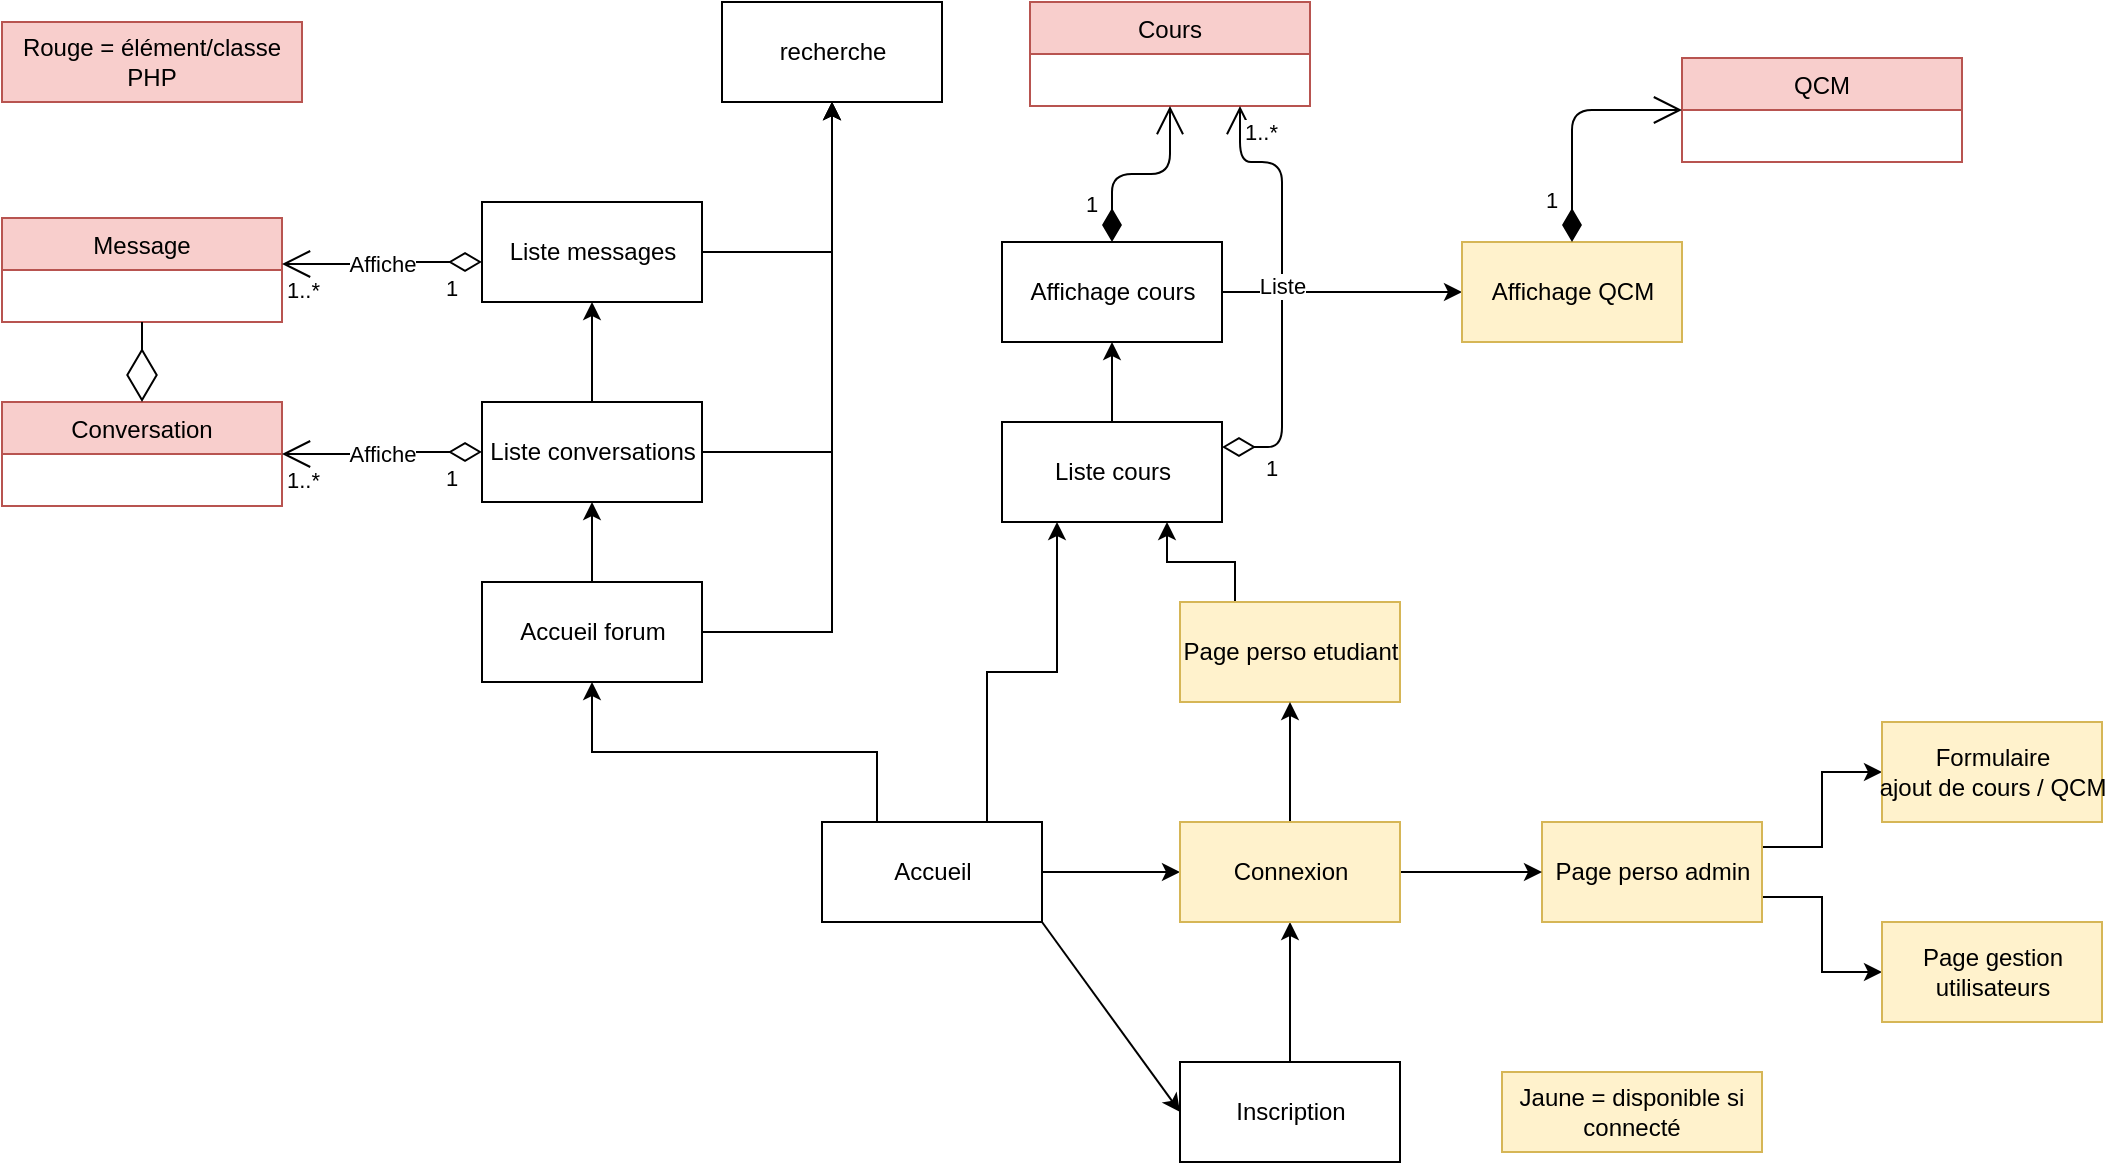 <mxfile version="14.1.8" type="device"><diagram id="cuMOFNKOGwLlu7RJDLHL" name="Page-1"><mxGraphModel dx="1851" dy="1761" grid="1" gridSize="10" guides="1" tooltips="1" connect="1" arrows="1" fold="1" page="1" pageScale="1" pageWidth="827" pageHeight="1169" math="0" shadow="0"><root><mxCell id="0"/><mxCell id="1" parent="0"/><mxCell id="-OxOjpYNlgP6P-y8uiHE-9" style="edgeStyle=orthogonalEdgeStyle;rounded=0;orthogonalLoop=1;jettySize=auto;html=1;exitX=0.75;exitY=0;exitDx=0;exitDy=0;entryX=0.25;entryY=1;entryDx=0;entryDy=0;" parent="1" source="62p78KWy2ISBlU_11ku2-1" target="62p78KWy2ISBlU_11ku2-6" edge="1"><mxGeometry relative="1" as="geometry"/></mxCell><mxCell id="-OxOjpYNlgP6P-y8uiHE-13" style="edgeStyle=orthogonalEdgeStyle;rounded=0;orthogonalLoop=1;jettySize=auto;html=1;exitX=0.25;exitY=0;exitDx=0;exitDy=0;entryX=0.5;entryY=1;entryDx=0;entryDy=0;" parent="1" source="62p78KWy2ISBlU_11ku2-1" target="62p78KWy2ISBlU_11ku2-5" edge="1"><mxGeometry relative="1" as="geometry"/></mxCell><mxCell id="62p78KWy2ISBlU_11ku2-1" value="Accueil&lt;br&gt;" style="html=1;" parent="1" vertex="1"><mxGeometry x="240" y="270" width="110" height="50" as="geometry"/></mxCell><mxCell id="-OxOjpYNlgP6P-y8uiHE-19" style="edgeStyle=orthogonalEdgeStyle;rounded=0;orthogonalLoop=1;jettySize=auto;html=1;exitX=0.25;exitY=0;exitDx=0;exitDy=0;entryX=0.75;entryY=1;entryDx=0;entryDy=0;" parent="1" source="62p78KWy2ISBlU_11ku2-3" target="62p78KWy2ISBlU_11ku2-6" edge="1"><mxGeometry relative="1" as="geometry"/></mxCell><mxCell id="62p78KWy2ISBlU_11ku2-3" value="Page perso etudiant" style="html=1;fillColor=#fff2cc;strokeColor=#d6b656;" parent="1" vertex="1"><mxGeometry x="419" y="160" width="110" height="50" as="geometry"/></mxCell><mxCell id="-OxOjpYNlgP6P-y8uiHE-21" style="edgeStyle=orthogonalEdgeStyle;rounded=0;orthogonalLoop=1;jettySize=auto;html=1;exitX=1;exitY=0.25;exitDx=0;exitDy=0;entryX=0;entryY=0.5;entryDx=0;entryDy=0;" parent="1" source="62p78KWy2ISBlU_11ku2-4" target="62p78KWy2ISBlU_11ku2-11" edge="1"><mxGeometry relative="1" as="geometry"/></mxCell><mxCell id="-OxOjpYNlgP6P-y8uiHE-22" style="edgeStyle=orthogonalEdgeStyle;rounded=0;orthogonalLoop=1;jettySize=auto;html=1;exitX=1;exitY=0.75;exitDx=0;exitDy=0;entryX=0;entryY=0.5;entryDx=0;entryDy=0;" parent="1" source="62p78KWy2ISBlU_11ku2-4" target="62p78KWy2ISBlU_11ku2-12" edge="1"><mxGeometry relative="1" as="geometry"/></mxCell><mxCell id="62p78KWy2ISBlU_11ku2-4" value="Page perso admin" style="html=1;fillColor=#fff2cc;strokeColor=#d6b656;" parent="1" vertex="1"><mxGeometry x="600" y="270" width="110" height="50" as="geometry"/></mxCell><mxCell id="-OxOjpYNlgP6P-y8uiHE-14" style="edgeStyle=orthogonalEdgeStyle;rounded=0;orthogonalLoop=1;jettySize=auto;html=1;exitX=0.5;exitY=0;exitDx=0;exitDy=0;entryX=0.5;entryY=1;entryDx=0;entryDy=0;" parent="1" source="62p78KWy2ISBlU_11ku2-5" target="62p78KWy2ISBlU_11ku2-9" edge="1"><mxGeometry relative="1" as="geometry"/></mxCell><mxCell id="nFzuOQOqa6lctYCaJtU0-2" style="edgeStyle=orthogonalEdgeStyle;rounded=0;orthogonalLoop=1;jettySize=auto;html=1;exitX=1;exitY=0.5;exitDx=0;exitDy=0;entryX=0.5;entryY=1;entryDx=0;entryDy=0;" parent="1" source="62p78KWy2ISBlU_11ku2-5" target="nFzuOQOqa6lctYCaJtU0-1" edge="1"><mxGeometry relative="1" as="geometry"/></mxCell><mxCell id="62p78KWy2ISBlU_11ku2-5" value="Accueil forum" style="html=1;" parent="1" vertex="1"><mxGeometry x="70" y="150" width="110" height="50" as="geometry"/></mxCell><mxCell id="-OxOjpYNlgP6P-y8uiHE-16" style="edgeStyle=orthogonalEdgeStyle;rounded=0;orthogonalLoop=1;jettySize=auto;html=1;exitX=0.5;exitY=0;exitDx=0;exitDy=0;entryX=0.5;entryY=1;entryDx=0;entryDy=0;" parent="1" source="62p78KWy2ISBlU_11ku2-6" target="62p78KWy2ISBlU_11ku2-7" edge="1"><mxGeometry relative="1" as="geometry"/></mxCell><mxCell id="62p78KWy2ISBlU_11ku2-6" value="Liste cours" style="html=1;" parent="1" vertex="1"><mxGeometry x="330" y="70" width="110" height="50" as="geometry"/></mxCell><mxCell id="nFzuOQOqa6lctYCaJtU0-5" style="edgeStyle=orthogonalEdgeStyle;rounded=0;orthogonalLoop=1;jettySize=auto;html=1;exitX=1;exitY=0.5;exitDx=0;exitDy=0;entryX=0;entryY=0.5;entryDx=0;entryDy=0;" parent="1" source="62p78KWy2ISBlU_11ku2-7" target="62p78KWy2ISBlU_11ku2-8" edge="1"><mxGeometry relative="1" as="geometry"/></mxCell><mxCell id="62p78KWy2ISBlU_11ku2-7" value="Affichage cours" style="html=1;" parent="1" vertex="1"><mxGeometry x="330" y="-20" width="110" height="50" as="geometry"/></mxCell><mxCell id="62p78KWy2ISBlU_11ku2-8" value="Affichage QCM" style="html=1;fillColor=#fff2cc;strokeColor=#d6b656;" parent="1" vertex="1"><mxGeometry x="560" y="-20" width="110" height="50" as="geometry"/></mxCell><mxCell id="-OxOjpYNlgP6P-y8uiHE-15" style="edgeStyle=orthogonalEdgeStyle;rounded=0;orthogonalLoop=1;jettySize=auto;html=1;exitX=0.5;exitY=0;exitDx=0;exitDy=0;entryX=0.5;entryY=1;entryDx=0;entryDy=0;" parent="1" source="62p78KWy2ISBlU_11ku2-9" target="62p78KWy2ISBlU_11ku2-10" edge="1"><mxGeometry relative="1" as="geometry"/></mxCell><mxCell id="nFzuOQOqa6lctYCaJtU0-3" style="edgeStyle=orthogonalEdgeStyle;rounded=0;orthogonalLoop=1;jettySize=auto;html=1;exitX=1;exitY=0.5;exitDx=0;exitDy=0;entryX=0.5;entryY=1;entryDx=0;entryDy=0;" parent="1" source="62p78KWy2ISBlU_11ku2-9" target="nFzuOQOqa6lctYCaJtU0-1" edge="1"><mxGeometry relative="1" as="geometry"/></mxCell><mxCell id="62p78KWy2ISBlU_11ku2-9" value="Liste conversations" style="html=1;" parent="1" vertex="1"><mxGeometry x="70" y="60" width="110" height="50" as="geometry"/></mxCell><mxCell id="nFzuOQOqa6lctYCaJtU0-4" style="edgeStyle=orthogonalEdgeStyle;rounded=0;orthogonalLoop=1;jettySize=auto;html=1;exitX=1;exitY=0.5;exitDx=0;exitDy=0;entryX=0.5;entryY=1;entryDx=0;entryDy=0;" parent="1" source="62p78KWy2ISBlU_11ku2-10" target="nFzuOQOqa6lctYCaJtU0-1" edge="1"><mxGeometry relative="1" as="geometry"/></mxCell><mxCell id="62p78KWy2ISBlU_11ku2-10" value="Liste messages" style="html=1;" parent="1" vertex="1"><mxGeometry x="70" y="-40" width="110" height="50" as="geometry"/></mxCell><mxCell id="62p78KWy2ISBlU_11ku2-11" value="Formulaire &lt;br&gt;ajout de cours / QCM" style="html=1;fillColor=#fff2cc;strokeColor=#d6b656;" parent="1" vertex="1"><mxGeometry x="770" y="220" width="110" height="50" as="geometry"/></mxCell><mxCell id="62p78KWy2ISBlU_11ku2-12" value="Page gestion &lt;br&gt;utilisateurs" style="html=1;fillColor=#fff2cc;strokeColor=#d6b656;" parent="1" vertex="1"><mxGeometry x="770" y="320" width="110" height="50" as="geometry"/></mxCell><mxCell id="-OxOjpYNlgP6P-y8uiHE-1" value="Inscription" style="html=1;" parent="1" vertex="1"><mxGeometry x="419" y="390" width="110" height="50" as="geometry"/></mxCell><mxCell id="-OxOjpYNlgP6P-y8uiHE-3" value="" style="endArrow=classic;html=1;exitX=1;exitY=0.5;exitDx=0;exitDy=0;entryX=0;entryY=0.5;entryDx=0;entryDy=0;" parent="1" source="62p78KWy2ISBlU_11ku2-1" target="-OxOjpYNlgP6P-y8uiHE-11" edge="1"><mxGeometry width="50" height="50" relative="1" as="geometry"><mxPoint x="330" y="220" as="sourcePoint"/><mxPoint x="414" y="295" as="targetPoint"/></mxGeometry></mxCell><mxCell id="-OxOjpYNlgP6P-y8uiHE-4" value="" style="endArrow=classic;html=1;exitX=1;exitY=1;exitDx=0;exitDy=0;entryX=0;entryY=0.5;entryDx=0;entryDy=0;" parent="1" source="62p78KWy2ISBlU_11ku2-1" target="-OxOjpYNlgP6P-y8uiHE-1" edge="1"><mxGeometry width="50" height="50" relative="1" as="geometry"><mxPoint x="360" y="305" as="sourcePoint"/><mxPoint x="424" y="305" as="targetPoint"/></mxGeometry></mxCell><mxCell id="-OxOjpYNlgP6P-y8uiHE-5" value="" style="endArrow=classic;html=1;exitX=0.5;exitY=0;exitDx=0;exitDy=0;entryX=0.5;entryY=1;entryDx=0;entryDy=0;" parent="1" source="-OxOjpYNlgP6P-y8uiHE-1" target="-OxOjpYNlgP6P-y8uiHE-11" edge="1"><mxGeometry width="50" height="50" relative="1" as="geometry"><mxPoint x="360" y="330" as="sourcePoint"/><mxPoint x="474.0" y="335" as="targetPoint"/></mxGeometry></mxCell><mxCell id="-OxOjpYNlgP6P-y8uiHE-17" style="edgeStyle=orthogonalEdgeStyle;rounded=0;orthogonalLoop=1;jettySize=auto;html=1;exitX=0.5;exitY=0;exitDx=0;exitDy=0;entryX=0.5;entryY=1;entryDx=0;entryDy=0;" parent="1" source="-OxOjpYNlgP6P-y8uiHE-11" target="62p78KWy2ISBlU_11ku2-3" edge="1"><mxGeometry relative="1" as="geometry"/></mxCell><mxCell id="-OxOjpYNlgP6P-y8uiHE-20" style="edgeStyle=orthogonalEdgeStyle;rounded=0;orthogonalLoop=1;jettySize=auto;html=1;exitX=1;exitY=0.5;exitDx=0;exitDy=0;entryX=0;entryY=0.5;entryDx=0;entryDy=0;" parent="1" source="-OxOjpYNlgP6P-y8uiHE-11" target="62p78KWy2ISBlU_11ku2-4" edge="1"><mxGeometry relative="1" as="geometry"/></mxCell><mxCell id="-OxOjpYNlgP6P-y8uiHE-11" value="Connexion" style="html=1;fillColor=#fff2cc;strokeColor=#d6b656;" parent="1" vertex="1"><mxGeometry x="419" y="270" width="110" height="50" as="geometry"/></mxCell><mxCell id="-OxOjpYNlgP6P-y8uiHE-41" value="Message" style="swimlane;fontStyle=0;childLayout=stackLayout;horizontal=1;startSize=26;fillColor=#f8cecc;horizontalStack=0;resizeParent=1;resizeParentMax=0;resizeLast=0;collapsible=1;marginBottom=0;strokeColor=#b85450;" parent="1" vertex="1"><mxGeometry x="-170" y="-32" width="140" height="52" as="geometry"/></mxCell><mxCell id="-OxOjpYNlgP6P-y8uiHE-45" value="Conversation" style="swimlane;fontStyle=0;childLayout=stackLayout;horizontal=1;startSize=26;fillColor=#f8cecc;horizontalStack=0;resizeParent=1;resizeParentMax=0;resizeLast=0;collapsible=1;marginBottom=0;strokeColor=#b85450;" parent="1" vertex="1"><mxGeometry x="-170" y="60" width="140" height="52" as="geometry"/></mxCell><mxCell id="-OxOjpYNlgP6P-y8uiHE-46" value="Cours" style="swimlane;fontStyle=0;childLayout=stackLayout;horizontal=1;startSize=26;fillColor=#f8cecc;horizontalStack=0;resizeParent=1;resizeParentMax=0;resizeLast=0;collapsible=1;marginBottom=0;strokeColor=#b85450;" parent="1" vertex="1"><mxGeometry x="344" y="-140" width="140" height="52" as="geometry"/></mxCell><mxCell id="-OxOjpYNlgP6P-y8uiHE-47" value="QCM" style="swimlane;fontStyle=0;childLayout=stackLayout;horizontal=1;startSize=26;fillColor=#f8cecc;horizontalStack=0;resizeParent=1;resizeParentMax=0;resizeLast=0;collapsible=1;marginBottom=0;strokeColor=#b85450;" parent="1" vertex="1"><mxGeometry x="670" y="-112" width="140" height="52" as="geometry"/></mxCell><mxCell id="-OxOjpYNlgP6P-y8uiHE-48" value="Affiche" style="endArrow=open;html=1;endSize=12;startArrow=diamondThin;startSize=14;startFill=0;edgeStyle=orthogonalEdgeStyle;exitX=0;exitY=0.5;exitDx=0;exitDy=0;entryX=1;entryY=0.5;entryDx=0;entryDy=0;" parent="1" source="62p78KWy2ISBlU_11ku2-9" target="-OxOjpYNlgP6P-y8uiHE-45" edge="1"><mxGeometry relative="1" as="geometry"><mxPoint x="-80" y="240" as="sourcePoint"/><mxPoint x="80" y="240" as="targetPoint"/><Array as="points"><mxPoint x="20" y="85"/></Array></mxGeometry></mxCell><mxCell id="-OxOjpYNlgP6P-y8uiHE-49" value="1" style="edgeLabel;resizable=0;html=1;align=left;verticalAlign=top;" parent="-OxOjpYNlgP6P-y8uiHE-48" connectable="0" vertex="1"><mxGeometry x="-1" relative="1" as="geometry"><mxPoint x="-20" as="offset"/></mxGeometry></mxCell><mxCell id="-OxOjpYNlgP6P-y8uiHE-50" value="1..*" style="edgeLabel;resizable=0;html=1;align=right;verticalAlign=top;" parent="-OxOjpYNlgP6P-y8uiHE-48" connectable="0" vertex="1"><mxGeometry x="1" relative="1" as="geometry"><mxPoint x="19.83" as="offset"/></mxGeometry></mxCell><mxCell id="-OxOjpYNlgP6P-y8uiHE-52" value="Affiche" style="endArrow=open;html=1;endSize=12;startArrow=diamondThin;startSize=14;startFill=0;edgeStyle=orthogonalEdgeStyle;exitX=0;exitY=0.5;exitDx=0;exitDy=0;entryX=1;entryY=0.5;entryDx=0;entryDy=0;" parent="1" edge="1"><mxGeometry relative="1" as="geometry"><mxPoint x="70" y="-10.0" as="sourcePoint"/><mxPoint x="-30" y="-9.0" as="targetPoint"/><Array as="points"><mxPoint x="20" y="-10"/></Array></mxGeometry></mxCell><mxCell id="-OxOjpYNlgP6P-y8uiHE-53" value="1" style="edgeLabel;resizable=0;html=1;align=left;verticalAlign=top;" parent="-OxOjpYNlgP6P-y8uiHE-52" connectable="0" vertex="1"><mxGeometry x="-1" relative="1" as="geometry"><mxPoint x="-20" as="offset"/></mxGeometry></mxCell><mxCell id="-OxOjpYNlgP6P-y8uiHE-54" value="1..*" style="edgeLabel;resizable=0;html=1;align=right;verticalAlign=top;" parent="-OxOjpYNlgP6P-y8uiHE-52" connectable="0" vertex="1"><mxGeometry x="1" relative="1" as="geometry"><mxPoint x="19.83" as="offset"/></mxGeometry></mxCell><mxCell id="-OxOjpYNlgP6P-y8uiHE-55" value="" style="endArrow=diamondThin;endFill=0;endSize=24;html=1;entryX=0.5;entryY=0;entryDx=0;entryDy=0;exitX=0.5;exitY=1;exitDx=0;exitDy=0;" parent="1" source="-OxOjpYNlgP6P-y8uiHE-41" target="-OxOjpYNlgP6P-y8uiHE-45" edge="1"><mxGeometry width="160" relative="1" as="geometry"><mxPoint x="-210" y="190" as="sourcePoint"/><mxPoint x="-50" y="190" as="targetPoint"/></mxGeometry></mxCell><mxCell id="-OxOjpYNlgP6P-y8uiHE-56" value="Liste" style="endArrow=open;html=1;endSize=12;startArrow=diamondThin;startSize=14;startFill=0;edgeStyle=orthogonalEdgeStyle;exitX=1;exitY=0.25;exitDx=0;exitDy=0;entryX=0.75;entryY=1;entryDx=0;entryDy=0;" parent="1" source="62p78KWy2ISBlU_11ku2-6" target="-OxOjpYNlgP6P-y8uiHE-46" edge="1"><mxGeometry relative="1" as="geometry"><mxPoint x="650" y="-88.0" as="sourcePoint"/><mxPoint x="550" y="-87.0" as="targetPoint"/><Array as="points"><mxPoint x="470" y="83"/><mxPoint x="470" y="-60"/><mxPoint x="449" y="-60"/></Array></mxGeometry></mxCell><mxCell id="-OxOjpYNlgP6P-y8uiHE-57" value="1" style="edgeLabel;resizable=0;html=1;align=left;verticalAlign=top;" parent="-OxOjpYNlgP6P-y8uiHE-56" connectable="0" vertex="1"><mxGeometry x="-1" relative="1" as="geometry"><mxPoint x="20" y="-2.5" as="offset"/></mxGeometry></mxCell><mxCell id="-OxOjpYNlgP6P-y8uiHE-58" value="1..*" style="edgeLabel;resizable=0;html=1;align=right;verticalAlign=top;" parent="-OxOjpYNlgP6P-y8uiHE-56" connectable="0" vertex="1"><mxGeometry x="1" relative="1" as="geometry"><mxPoint x="19.83" as="offset"/></mxGeometry></mxCell><mxCell id="-OxOjpYNlgP6P-y8uiHE-59" value="1" style="endArrow=open;html=1;endSize=12;startArrow=diamondThin;startSize=14;startFill=1;edgeStyle=orthogonalEdgeStyle;align=left;verticalAlign=bottom;entryX=0.5;entryY=1;entryDx=0;entryDy=0;exitX=0.5;exitY=0;exitDx=0;exitDy=0;" parent="1" source="62p78KWy2ISBlU_11ku2-7" target="-OxOjpYNlgP6P-y8uiHE-46" edge="1"><mxGeometry x="-0.794" y="15" relative="1" as="geometry"><mxPoint x="140" y="-60" as="sourcePoint"/><mxPoint x="300" y="-60" as="targetPoint"/><mxPoint as="offset"/></mxGeometry></mxCell><mxCell id="-OxOjpYNlgP6P-y8uiHE-60" value="1" style="endArrow=open;html=1;endSize=12;startArrow=diamondThin;startSize=14;startFill=1;edgeStyle=orthogonalEdgeStyle;align=left;verticalAlign=bottom;entryX=0;entryY=0.5;entryDx=0;entryDy=0;exitX=0.5;exitY=0;exitDx=0;exitDy=0;" parent="1" source="62p78KWy2ISBlU_11ku2-8" target="-OxOjpYNlgP6P-y8uiHE-47" edge="1"><mxGeometry x="-0.794" y="15" relative="1" as="geometry"><mxPoint x="395" y="-10.0" as="sourcePoint"/><mxPoint x="424" y="-78" as="targetPoint"/><mxPoint as="offset"/></mxGeometry></mxCell><mxCell id="3NrBqytyNy_HSok6ayfc-1" value="Jaune = disponible si connecté" style="text;html=1;strokeColor=#d6b656;fillColor=#fff2cc;align=center;verticalAlign=middle;whiteSpace=wrap;rounded=0;" parent="1" vertex="1"><mxGeometry x="580" y="395" width="130" height="40" as="geometry"/></mxCell><mxCell id="3NrBqytyNy_HSok6ayfc-2" value="Rouge = élément/classe PHP" style="text;html=1;strokeColor=#b85450;fillColor=#f8cecc;align=center;verticalAlign=middle;whiteSpace=wrap;rounded=0;" parent="1" vertex="1"><mxGeometry x="-170" y="-130" width="150" height="40" as="geometry"/></mxCell><mxCell id="nFzuOQOqa6lctYCaJtU0-1" value="recherche" style="html=1;" parent="1" vertex="1"><mxGeometry x="190" y="-140" width="110" height="50" as="geometry"/></mxCell></root></mxGraphModel></diagram></mxfile>